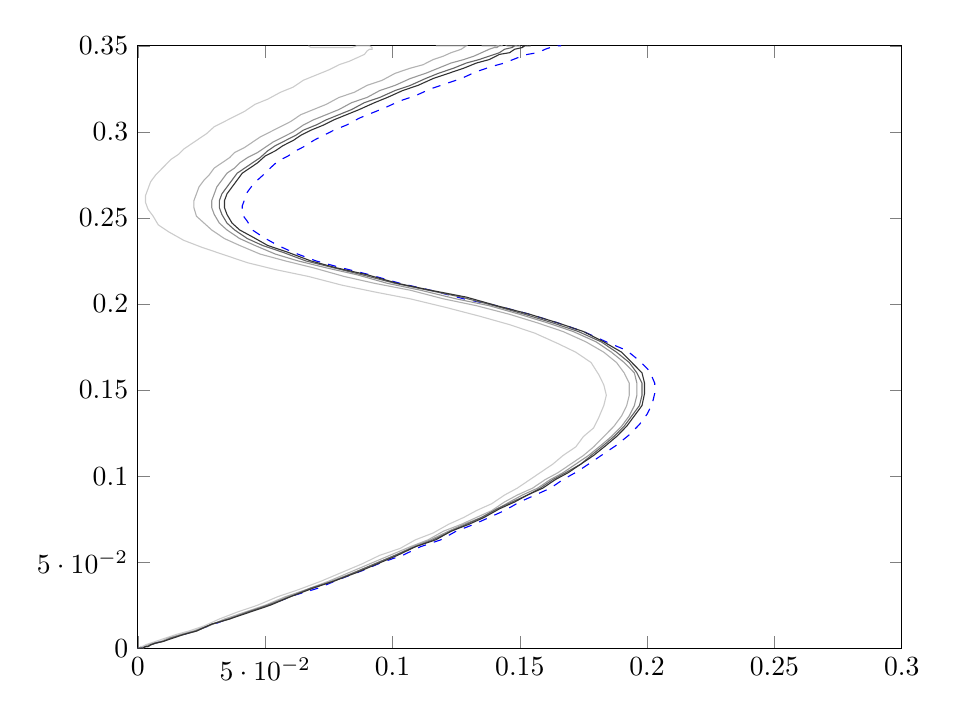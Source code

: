 % This file was created by matlab2tikz v0.4.4 running on MATLAB 8.0.
% Copyright (c) 2008--2013, Nico Schlmer <nico.schloemer@gmail.com>
% All rights reserved.
% 
% The latest updates can be retrieved from
%   http://www.mathworks.com/matlabcentral/fileexchange/22022-matlab2tikz
% where you can also make suggestions and rate matlab2tikz.
% 
\begin{tikzpicture}

\begin{axis}[%
width=0.8\columnwidth,
height=0.631\columnwidth,
scale only axis,
xmin=0,
xmax=0.3,
ymin=0,
ymax=0.35
]
\addplot [
color=blue,
dashed,
forget plot
]
table[row sep=crcr]{
-1.226e-17 1.702e-47\\
-1.221e-17 2.175e-20\\
1.249e-15 5.593e-16\\
4.32e-13 1.915e-13\\
2.518e-11 1.116e-11\\
5.55e-10 2.461e-10\\
6.603e-09 2.928e-09\\
5.123e-08 2.273e-08\\
2.903e-07 1.288e-07\\
1.291e-06 5.735e-07\\
4.739e-06 2.107e-06\\
1.487e-05 6.619e-06\\
4.091e-05 1.824e-05\\
0.0 4.501e-05\\
0.0 0.0\\
0.0 0.0\\
0.001 0.0\\
0.002 0.001\\
0.003 0.001\\
0.004 0.002\\
0.007 0.003\\
0.009 0.004\\
0.013 0.006\\
0.018 0.008\\
0.024 0.011\\
0.03 0.014\\
0.037 0.018\\
0.045 0.022\\
0.053 0.026\\
0.062 0.031\\
0.071 0.035\\
0.079 0.04\\
0.088 0.045\\
0.096 0.05\\
0.104 0.054\\
0.111 0.059\\
0.119 0.063\\
0.125 0.068\\
0.132 0.072\\
0.138 0.076\\
0.144 0.08\\
0.15 0.085\\
0.156 0.089\\
0.162 0.093\\
0.167 0.098\\
0.173 0.103\\
0.178 0.108\\
0.183 0.113\\
0.188 0.118\\
0.193 0.124\\
0.197 0.13\\
0.2 0.136\\
0.202 0.142\\
0.203 0.148\\
0.203 0.154\\
0.201 0.161\\
0.197 0.167\\
0.192 0.173\\
0.184 0.178\\
0.175 0.184\\
0.165 0.189\\
0.154 0.194\\
0.141 0.199\\
0.128 0.203\\
0.115 0.208\\
0.103 0.212\\
0.091 0.217\\
0.08 0.221\\
0.07 0.225\\
0.061 0.23\\
0.055 0.234\\
0.049 0.239\\
0.045 0.243\\
0.043 0.248\\
0.041 0.252\\
0.041 0.257\\
0.042 0.261\\
0.043 0.265\\
0.045 0.269\\
0.047 0.272\\
0.05 0.276\\
0.052 0.279\\
0.055 0.283\\
0.059 0.286\\
0.062 0.289\\
0.066 0.292\\
0.069 0.295\\
0.073 0.298\\
0.077 0.301\\
0.082 0.304\\
0.087 0.308\\
0.092 0.311\\
0.097 0.314\\
0.103 0.318\\
0.109 0.321\\
0.115 0.325\\
0.121 0.328\\
0.127 0.331\\
0.133 0.335\\
0.139 0.338\\
0.144 0.34\\
0.149 0.343\\
0.153 0.345\\
0.157 0.346\\
0.16 0.348\\
0.162 0.349\\
0.164 0.349\\
0.165 0.35\\
0.166 0.35\\
0.166 0.351\\
0.167 0.351\\
0.167 0.351\\
0.167 0.351\\
0.167 0.351\\
0.167 0.351\\
0.167 0.351\\
0.167 0.351\\
0.167 0.351\\
0.167 0.351\\
0.167 0.351\\
0.167 0.351\\
0.167 0.351\\
0.167 0.351\\
0.167 0.351\\
0.167 0.351\\
0.167 0.351\\
};
\addplot [
color=white!80!black,
solid,
forget plot
]
table[row sep=crcr]{
-1.226e-17 1.702e-47\\
3.253e-06 8.359e-08\\
1.237e-05 6.518e-07\\
2.608e-05 2.105e-06\\
4.309e-05 4.743e-06\\
6.213e-05 8.764e-06\\
8.191e-05 1.427e-05\\
0.0 2.127e-05\\
0.0 2.97e-05\\
0.0 3.955e-05\\
0.0 5.101e-05\\
0.0 6.508e-05\\
0.0 8.439e-05\\
0.0 0.0\\
0.0 0.0\\
0.0 0.0\\
0.001 0.0\\
0.001 0.001\\
0.002 0.001\\
0.003 0.002\\
0.005 0.003\\
0.007 0.004\\
0.011 0.006\\
0.015 0.008\\
0.02 0.01\\
0.026 0.013\\
0.032 0.017\\
0.039 0.021\\
0.047 0.025\\
0.055 0.03\\
0.063 0.034\\
0.072 0.039\\
0.08 0.044\\
0.088 0.049\\
0.095 0.054\\
0.103 0.058\\
0.109 0.063\\
0.116 0.067\\
0.122 0.072\\
0.128 0.076\\
0.133 0.08\\
0.139 0.084\\
0.144 0.089\\
0.149 0.093\\
0.153 0.097\\
0.158 0.102\\
0.163 0.107\\
0.167 0.112\\
0.172 0.117\\
0.175 0.123\\
0.179 0.128\\
0.181 0.134\\
0.183 0.141\\
0.184 0.147\\
0.183 0.153\\
0.181 0.159\\
0.178 0.166\\
0.172 0.172\\
0.165 0.177\\
0.156 0.183\\
0.146 0.188\\
0.134 0.193\\
0.121 0.198\\
0.107 0.203\\
0.093 0.207\\
0.08 0.211\\
0.067 0.216\\
0.054 0.22\\
0.043 0.224\\
0.033 0.229\\
0.025 0.233\\
0.018 0.237\\
0.012 0.242\\
0.008 0.246\\
0.006 0.251\\
0.004 0.255\\
0.003 0.259\\
0.003 0.263\\
0.004 0.267\\
0.005 0.271\\
0.007 0.275\\
0.009 0.278\\
0.011 0.281\\
0.013 0.284\\
0.016 0.287\\
0.018 0.29\\
0.021 0.293\\
0.024 0.296\\
0.027 0.299\\
0.03 0.303\\
0.034 0.306\\
0.038 0.309\\
0.042 0.312\\
0.046 0.316\\
0.051 0.319\\
0.056 0.323\\
0.061 0.326\\
0.065 0.33\\
0.07 0.333\\
0.075 0.336\\
0.079 0.339\\
0.083 0.341\\
0.086 0.343\\
0.089 0.345\\
0.09 0.347\\
0.091 0.348\\
0.092 0.348\\
0.092 0.349\\
0.092 0.349\\
0.091 0.35\\
0.09 0.35\\
0.088 0.35\\
0.087 0.35\\
0.086 0.35\\
0.084 0.349\\
0.082 0.349\\
0.081 0.349\\
0.079 0.349\\
0.078 0.349\\
0.076 0.349\\
0.075 0.349\\
0.073 0.349\\
0.071 0.349\\
0.07 0.349\\
0.068 0.349\\
0.067 0.35\\
};
\addplot [
color=white!70!black,
solid,
forget plot
]
table[row sep=crcr]{
-1.226e-17 1.702e-47\\
6.931e-06 9.648e-08\\
2.705e-05 7.534e-07\\
5.902e-05 2.439e-06\\
0.0 5.513e-06\\
0.0 1.023e-05\\
0.0 1.672e-05\\
0.0 2.503e-05\\
0.0 3.514e-05\\
0.0 4.702e-05\\
0.001 6.091e-05\\
0.001 7.778e-05\\
0.001 0.0\\
0.001 0.0\\
0.001 0.0\\
0.001 0.0\\
0.002 0.0\\
0.002 0.001\\
0.003 0.001\\
0.004 0.002\\
0.006 0.003\\
0.009 0.004\\
0.012 0.006\\
0.017 0.008\\
0.022 0.01\\
0.028 0.013\\
0.034 0.017\\
0.042 0.021\\
0.05 0.025\\
0.058 0.03\\
0.066 0.034\\
0.075 0.039\\
0.083 0.044\\
0.091 0.049\\
0.099 0.054\\
0.107 0.059\\
0.114 0.063\\
0.12 0.068\\
0.127 0.072\\
0.133 0.076\\
0.139 0.08\\
0.144 0.085\\
0.149 0.089\\
0.155 0.093\\
0.16 0.098\\
0.165 0.102\\
0.17 0.107\\
0.175 0.112\\
0.179 0.117\\
0.183 0.123\\
0.187 0.129\\
0.19 0.135\\
0.192 0.141\\
0.193 0.147\\
0.193 0.154\\
0.191 0.16\\
0.188 0.166\\
0.183 0.172\\
0.176 0.178\\
0.167 0.184\\
0.157 0.189\\
0.146 0.194\\
0.133 0.199\\
0.12 0.203\\
0.107 0.208\\
0.093 0.212\\
0.081 0.216\\
0.069 0.221\\
0.058 0.225\\
0.048 0.229\\
0.04 0.234\\
0.034 0.238\\
0.029 0.243\\
0.026 0.247\\
0.023 0.251\\
0.022 0.256\\
0.022 0.26\\
0.023 0.264\\
0.024 0.268\\
0.026 0.272\\
0.028 0.275\\
0.03 0.279\\
0.033 0.282\\
0.036 0.285\\
0.038 0.288\\
0.042 0.291\\
0.045 0.294\\
0.048 0.297\\
0.052 0.3\\
0.056 0.303\\
0.06 0.306\\
0.064 0.31\\
0.069 0.313\\
0.074 0.316\\
0.079 0.32\\
0.085 0.323\\
0.09 0.327\\
0.096 0.33\\
0.101 0.334\\
0.107 0.337\\
0.112 0.339\\
0.116 0.342\\
0.12 0.344\\
0.123 0.346\\
0.125 0.347\\
0.127 0.348\\
0.128 0.349\\
0.129 0.35\\
0.129 0.35\\
0.129 0.35\\
0.129 0.35\\
0.128 0.35\\
0.128 0.35\\
0.127 0.35\\
0.126 0.35\\
0.125 0.35\\
0.124 0.35\\
0.124 0.35\\
0.123 0.35\\
0.122 0.35\\
0.121 0.35\\
0.12 0.35\\
0.119 0.35\\
0.119 0.35\\
0.118 0.35\\
0.117 0.35\\
};
\addplot [
color=lightgray!80!black,
solid,
forget plot
]
table[row sep=crcr]{
-1.226e-17 1.702e-47\\
8.241e-06 1.007e-07\\
3.228e-05 7.869e-07\\
7.076e-05 2.55e-06\\
0.0 5.768e-06\\
0.0 1.071e-05\\
0.0 1.753e-05\\
0.0 2.627e-05\\
0.0 3.693e-05\\
0.001 4.949e-05\\
0.001 6.418e-05\\
0.001 8.198e-05\\
0.001 0.0\\
0.001 0.0\\
0.001 0.0\\
0.001 0.0\\
0.002 0.0\\
0.003 0.001\\
0.004 0.001\\
0.005 0.002\\
0.007 0.003\\
0.01 0.004\\
0.013 0.006\\
0.017 0.008\\
0.022 0.01\\
0.029 0.014\\
0.035 0.017\\
0.043 0.021\\
0.051 0.025\\
0.059 0.03\\
0.068 0.035\\
0.076 0.039\\
0.085 0.044\\
0.093 0.049\\
0.101 0.054\\
0.108 0.059\\
0.115 0.063\\
0.122 0.068\\
0.128 0.072\\
0.135 0.076\\
0.14 0.08\\
0.146 0.085\\
0.151 0.089\\
0.157 0.093\\
0.162 0.098\\
0.167 0.102\\
0.172 0.107\\
0.177 0.112\\
0.182 0.118\\
0.186 0.123\\
0.19 0.129\\
0.193 0.135\\
0.195 0.141\\
0.196 0.147\\
0.196 0.154\\
0.195 0.16\\
0.191 0.166\\
0.186 0.172\\
0.18 0.178\\
0.171 0.184\\
0.161 0.189\\
0.15 0.194\\
0.138 0.199\\
0.125 0.203\\
0.111 0.208\\
0.098 0.212\\
0.086 0.217\\
0.074 0.221\\
0.063 0.225\\
0.054 0.229\\
0.046 0.234\\
0.04 0.238\\
0.035 0.243\\
0.032 0.247\\
0.03 0.252\\
0.029 0.256\\
0.029 0.26\\
0.03 0.264\\
0.031 0.268\\
0.033 0.272\\
0.035 0.276\\
0.038 0.279\\
0.04 0.282\\
0.043 0.285\\
0.047 0.288\\
0.05 0.291\\
0.053 0.294\\
0.057 0.297\\
0.061 0.3\\
0.065 0.304\\
0.069 0.307\\
0.074 0.31\\
0.079 0.313\\
0.084 0.317\\
0.09 0.32\\
0.095 0.324\\
0.101 0.327\\
0.107 0.331\\
0.113 0.334\\
0.118 0.337\\
0.123 0.34\\
0.128 0.342\\
0.132 0.344\\
0.135 0.346\\
0.138 0.348\\
0.14 0.349\\
0.141 0.349\\
0.142 0.35\\
0.143 0.35\\
0.143 0.351\\
0.143 0.351\\
0.142 0.351\\
0.142 0.351\\
0.141 0.35\\
0.141 0.35\\
0.14 0.35\\
0.14 0.35\\
0.139 0.35\\
0.139 0.35\\
0.138 0.35\\
0.138 0.35\\
0.137 0.35\\
0.137 0.35\\
0.136 0.35\\
0.136 0.35\\
0.135 0.35\\
};
\addplot [
color=gray!80!black,
solid,
forget plot
]
table[row sep=crcr]{
-1.226e-17 1.702e-47\\
8.93e-06 1.029e-07\\
3.503e-05 8.038e-07\\
7.692e-05 2.605e-06\\
0.0 5.896e-06\\
0.0 1.095e-05\\
0.0 1.793e-05\\
0.0 2.69e-05\\
0.0 3.784e-05\\
0.001 5.073e-05\\
0.001 6.582e-05\\
0.001 8.409e-05\\
0.001 0.0\\
0.001 0.0\\
0.001 0.0\\
0.002 0.0\\
0.002 0.0\\
0.003 0.001\\
0.004 0.001\\
0.005 0.002\\
0.007 0.003\\
0.01 0.004\\
0.013 0.006\\
0.018 0.008\\
0.023 0.01\\
0.029 0.014\\
0.036 0.017\\
0.043 0.021\\
0.051 0.025\\
0.06 0.03\\
0.068 0.035\\
0.077 0.039\\
0.085 0.044\\
0.093 0.049\\
0.101 0.054\\
0.109 0.059\\
0.116 0.063\\
0.123 0.068\\
0.129 0.072\\
0.135 0.076\\
0.141 0.081\\
0.147 0.085\\
0.153 0.089\\
0.158 0.093\\
0.163 0.098\\
0.168 0.102\\
0.174 0.107\\
0.178 0.112\\
0.183 0.118\\
0.187 0.123\\
0.191 0.129\\
0.194 0.135\\
0.197 0.141\\
0.198 0.147\\
0.198 0.154\\
0.196 0.16\\
0.193 0.166\\
0.188 0.172\\
0.182 0.178\\
0.173 0.184\\
0.163 0.189\\
0.152 0.194\\
0.14 0.199\\
0.127 0.204\\
0.114 0.208\\
0.101 0.212\\
0.088 0.217\\
0.077 0.221\\
0.066 0.225\\
0.057 0.23\\
0.049 0.234\\
0.043 0.238\\
0.038 0.243\\
0.035 0.247\\
0.033 0.252\\
0.032 0.256\\
0.032 0.26\\
0.033 0.264\\
0.035 0.268\\
0.037 0.272\\
0.039 0.276\\
0.042 0.279\\
0.045 0.282\\
0.048 0.285\\
0.051 0.289\\
0.054 0.292\\
0.058 0.295\\
0.062 0.298\\
0.065 0.301\\
0.07 0.304\\
0.074 0.307\\
0.079 0.31\\
0.084 0.313\\
0.089 0.317\\
0.095 0.32\\
0.101 0.324\\
0.107 0.327\\
0.113 0.331\\
0.118 0.334\\
0.124 0.337\\
0.129 0.34\\
0.134 0.342\\
0.138 0.344\\
0.142 0.346\\
0.144 0.348\\
0.147 0.349\\
0.148 0.35\\
0.149 0.35\\
0.15 0.35\\
0.15 0.351\\
0.15 0.351\\
0.15 0.351\\
0.15 0.351\\
0.149 0.351\\
0.149 0.351\\
0.148 0.35\\
0.148 0.35\\
0.148 0.35\\
0.147 0.35\\
0.147 0.35\\
0.146 0.35\\
0.146 0.35\\
0.146 0.35\\
0.145 0.35\\
0.145 0.35\\
0.144 0.351\\
};
\addplot [
color=darkgray!80!black,
solid,
forget plot
]
table[row sep=crcr]{
-1.226e-17 1.702e-47\\
9.36e-06 1.042e-07\\
3.675e-05 8.14e-07\\
8.078e-05 2.639e-06\\
0.0 5.974e-06\\
0.0 1.11e-05\\
0.0 1.818e-05\\
0.0 2.728e-05\\
0.001 3.838e-05\\
0.001 5.148e-05\\
0.001 6.682e-05\\
0.001 8.537e-05\\
0.001 0.0\\
0.001 0.0\\
0.001 0.0\\
0.002 0.0\\
0.002 0.0\\
0.003 0.001\\
0.004 0.001\\
0.005 0.002\\
0.007 0.003\\
0.01 0.004\\
0.014 0.006\\
0.018 0.008\\
0.023 0.01\\
0.029 0.014\\
0.036 0.017\\
0.044 0.021\\
0.052 0.025\\
0.06 0.03\\
0.069 0.035\\
0.077 0.039\\
0.086 0.044\\
0.094 0.049\\
0.102 0.054\\
0.109 0.059\\
0.117 0.063\\
0.123 0.068\\
0.13 0.072\\
0.136 0.076\\
0.142 0.081\\
0.148 0.085\\
0.153 0.089\\
0.159 0.093\\
0.164 0.098\\
0.169 0.102\\
0.174 0.107\\
0.179 0.112\\
0.184 0.118\\
0.188 0.123\\
0.192 0.129\\
0.195 0.135\\
0.198 0.141\\
0.199 0.148\\
0.199 0.154\\
0.198 0.16\\
0.194 0.166\\
0.19 0.172\\
0.183 0.178\\
0.175 0.184\\
0.165 0.189\\
0.154 0.194\\
0.141 0.199\\
0.129 0.204\\
0.115 0.208\\
0.102 0.212\\
0.09 0.217\\
0.078 0.221\\
0.068 0.225\\
0.059 0.23\\
0.051 0.234\\
0.045 0.239\\
0.04 0.243\\
0.037 0.247\\
0.035 0.252\\
0.034 0.256\\
0.034 0.26\\
0.035 0.264\\
0.037 0.268\\
0.039 0.272\\
0.041 0.276\\
0.044 0.279\\
0.047 0.282\\
0.05 0.286\\
0.054 0.289\\
0.057 0.292\\
0.061 0.295\\
0.064 0.298\\
0.068 0.301\\
0.073 0.304\\
0.077 0.307\\
0.082 0.31\\
0.087 0.313\\
0.093 0.317\\
0.098 0.32\\
0.104 0.324\\
0.11 0.327\\
0.116 0.331\\
0.122 0.334\\
0.128 0.337\\
0.133 0.34\\
0.138 0.342\\
0.142 0.345\\
0.146 0.346\\
0.148 0.348\\
0.151 0.349\\
0.152 0.35\\
0.154 0.35\\
0.154 0.351\\
0.155 0.351\\
0.155 0.351\\
0.155 0.351\\
0.154 0.351\\
0.154 0.351\\
0.154 0.351\\
0.153 0.351\\
0.153 0.351\\
0.153 0.35\\
0.152 0.35\\
0.152 0.35\\
0.152 0.35\\
0.151 0.35\\
0.151 0.35\\
0.151 0.35\\
0.151 0.351\\
0.15 0.351\\
};
\end{axis}
\end{tikzpicture}%